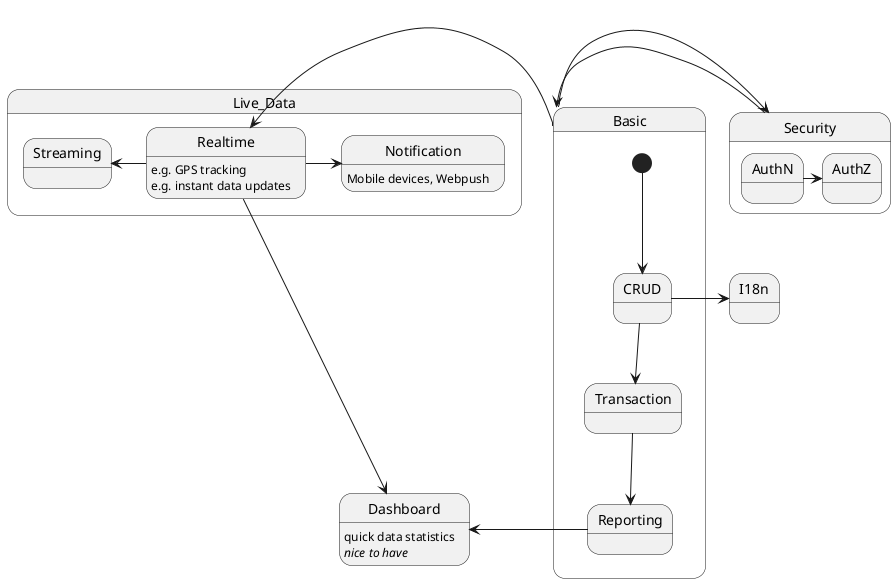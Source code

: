 @startuml

' hide empty description

state Security {
    AuthN -> AuthZ
}

state Basic {
    [*] --> CRUD
    CRUD -down-> Transaction
    Transaction -down-> Reporting
}

state Live_Data {
    Realtime -> Notification
    Realtime -left-> Streaming
}

Security -left> Basic
Basic -> Security

CRUD -> I18n

Basic -> Realtime

Reporting -> Dashboard
Realtime -> Dashboard

' problem descriptions

Realtime : e.g. GPS tracking
Realtime : e.g. instant data updates

Notification : Mobile devices, Webpush

Dashboard : quick data statistics
Dashboard : <i>nice to have</i>

@enduml